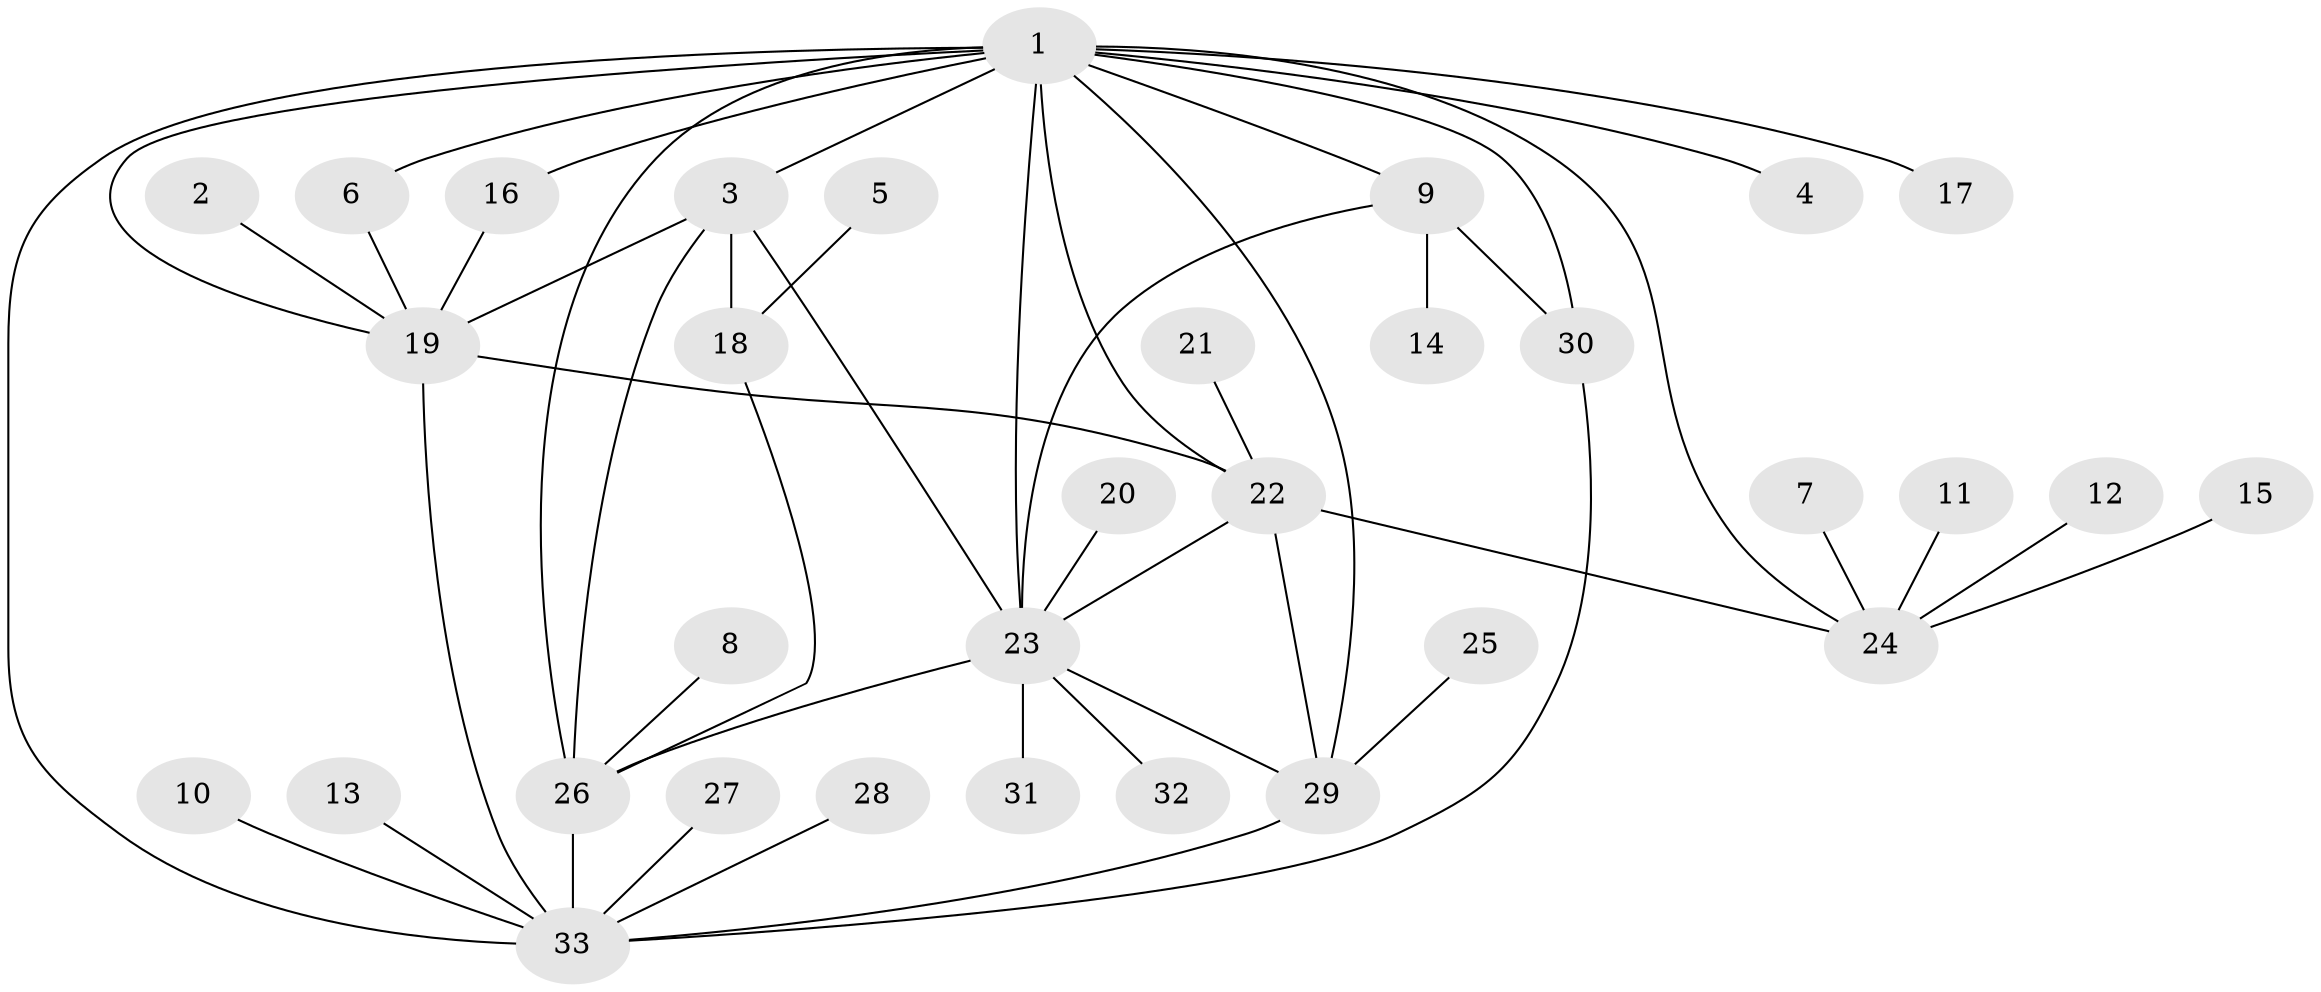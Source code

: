 // original degree distribution, {8: 0.046153846153846156, 7: 0.046153846153846156, 5: 0.06153846153846154, 3: 0.046153846153846156, 9: 0.015384615384615385, 4: 0.03076923076923077, 10: 0.015384615384615385, 2: 0.26153846153846155, 1: 0.47692307692307695}
// Generated by graph-tools (version 1.1) at 2025/50/03/09/25 03:50:38]
// undirected, 33 vertices, 50 edges
graph export_dot {
graph [start="1"]
  node [color=gray90,style=filled];
  1;
  2;
  3;
  4;
  5;
  6;
  7;
  8;
  9;
  10;
  11;
  12;
  13;
  14;
  15;
  16;
  17;
  18;
  19;
  20;
  21;
  22;
  23;
  24;
  25;
  26;
  27;
  28;
  29;
  30;
  31;
  32;
  33;
  1 -- 3 [weight=1.0];
  1 -- 4 [weight=1.0];
  1 -- 6 [weight=1.0];
  1 -- 9 [weight=1.0];
  1 -- 16 [weight=1.0];
  1 -- 17 [weight=1.0];
  1 -- 19 [weight=1.0];
  1 -- 22 [weight=1.0];
  1 -- 23 [weight=1.0];
  1 -- 24 [weight=1.0];
  1 -- 26 [weight=1.0];
  1 -- 29 [weight=1.0];
  1 -- 30 [weight=1.0];
  1 -- 33 [weight=1.0];
  2 -- 19 [weight=1.0];
  3 -- 18 [weight=1.0];
  3 -- 19 [weight=1.0];
  3 -- 23 [weight=1.0];
  3 -- 26 [weight=1.0];
  5 -- 18 [weight=1.0];
  6 -- 19 [weight=1.0];
  7 -- 24 [weight=1.0];
  8 -- 26 [weight=1.0];
  9 -- 14 [weight=1.0];
  9 -- 23 [weight=1.0];
  9 -- 30 [weight=1.0];
  10 -- 33 [weight=1.0];
  11 -- 24 [weight=1.0];
  12 -- 24 [weight=1.0];
  13 -- 33 [weight=1.0];
  15 -- 24 [weight=1.0];
  16 -- 19 [weight=1.0];
  18 -- 26 [weight=1.0];
  19 -- 22 [weight=1.0];
  19 -- 33 [weight=1.0];
  20 -- 23 [weight=1.0];
  21 -- 22 [weight=1.0];
  22 -- 23 [weight=1.0];
  22 -- 24 [weight=1.0];
  22 -- 29 [weight=1.0];
  23 -- 26 [weight=1.0];
  23 -- 29 [weight=1.0];
  23 -- 31 [weight=1.0];
  23 -- 32 [weight=1.0];
  25 -- 29 [weight=1.0];
  26 -- 33 [weight=2.0];
  27 -- 33 [weight=1.0];
  28 -- 33 [weight=1.0];
  29 -- 33 [weight=1.0];
  30 -- 33 [weight=1.0];
}
